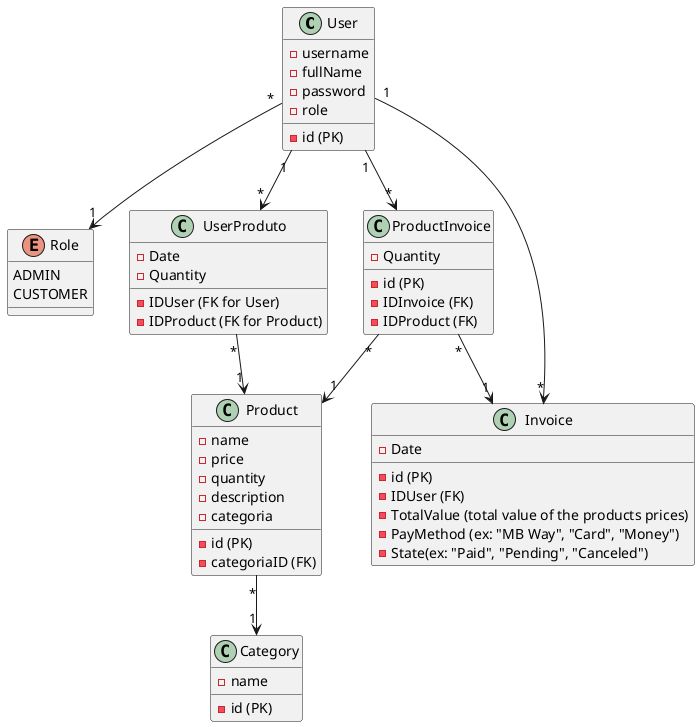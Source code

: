 @startuml
class User{
    -id (PK)
    -username
    -fullName
    -password
    -role
}

enum Role {
    ADMIN
    CUSTOMER

}
class UserProduto{

   - IDUser (FK for User)
   - IDProduct (FK for Product)
   - Date
   - Quantity

}


class Product {
   -id (PK)
   -categoriaID (FK)
   -name
   -price
   -quantity
   -description
   -categoria
}




class Category {
    - id (PK)
    - name
}

class Invoice {
  - id (PK)
  - IDUser (FK)
  - Date
  - TotalValue (total value of the products prices)
  - PayMethod (ex: "MB Way", "Card", "Money")
  - State(ex: "Paid", "Pending", "Canceled")

}

class ProductInvoice {
 - id (PK)
 - IDInvoice (FK)
 - IDProduct (FK)
 - Quantity

}


User "*" --> "1" Role
User "1" --> "*" Invoice
User "1" --> "*" UserProduto
User "1" --> "*" ProductInvoice

UserProduto "*" --> "1" Product

Product "*" --> "1" Category



ProductInvoice "*" --> "1" Product
ProductInvoice "*" --> "1" Invoice
@enduml